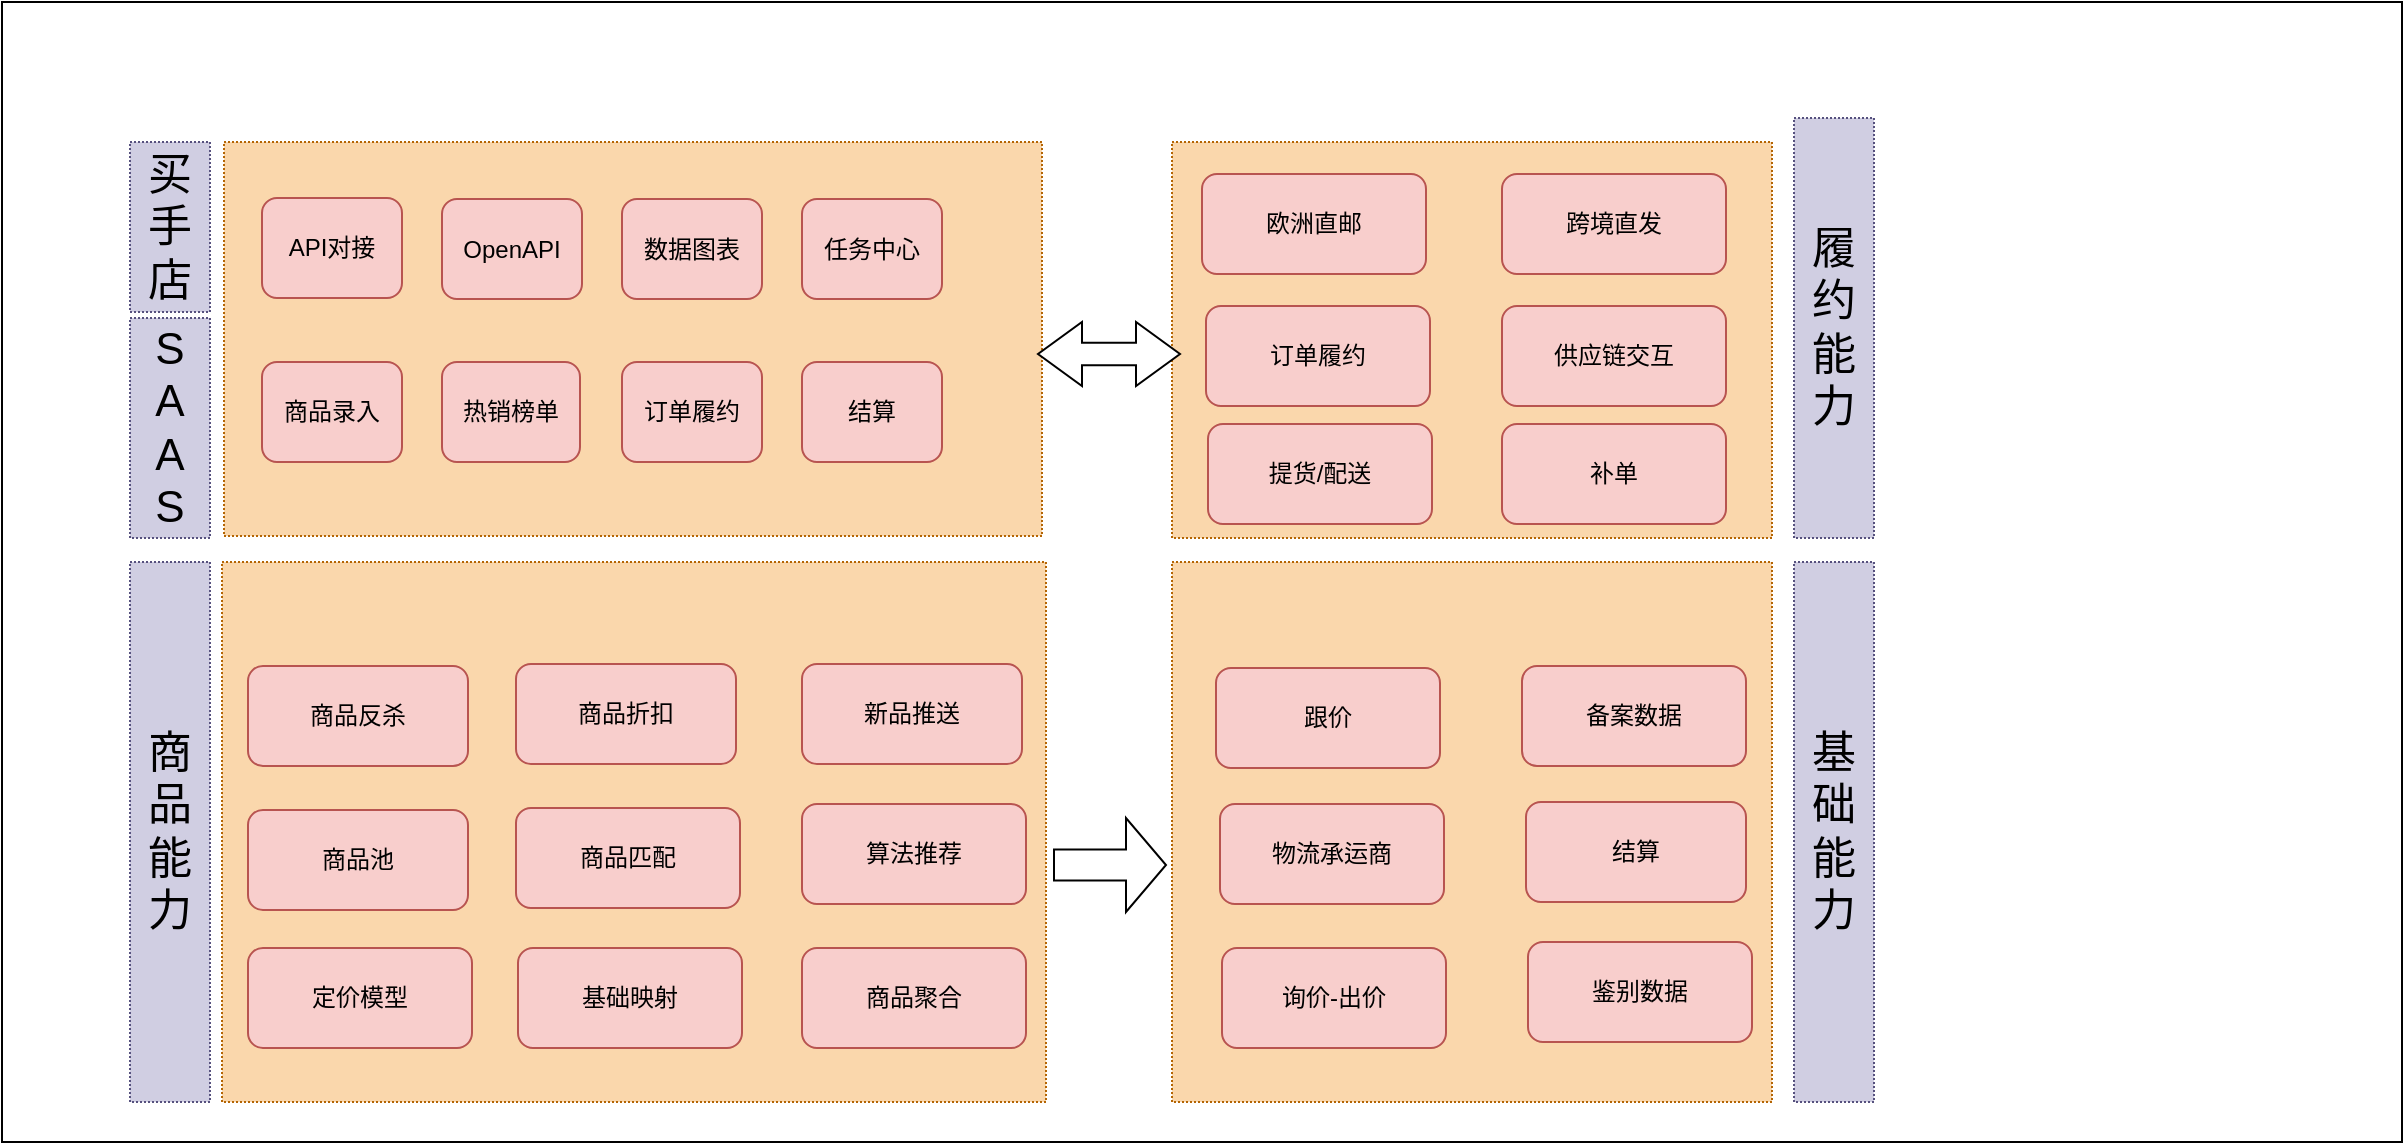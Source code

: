 <mxfile version="20.2.3" type="github">
  <diagram id="JiIC8dIBj8p-Ec_Cyu_d" name="第 1 页">
    <mxGraphModel dx="1789" dy="645" grid="1" gridSize="10" guides="1" tooltips="1" connect="1" arrows="1" fold="1" page="1" pageScale="1" pageWidth="827" pageHeight="1169" math="0" shadow="0">
      <root>
        <mxCell id="0" />
        <mxCell id="1" parent="0" />
        <mxCell id="yyr3SMdOdhXWKQ6tCNMZ-1" value="" style="rounded=0;whiteSpace=wrap;html=1;" vertex="1" parent="1">
          <mxGeometry x="-400" width="1200" height="570" as="geometry" />
        </mxCell>
        <mxCell id="yyr3SMdOdhXWKQ6tCNMZ-15" value="" style="rounded=0;whiteSpace=wrap;html=1;dashed=1;dashPattern=1 1;fillColor=#fad7ac;strokeColor=#b46504;" vertex="1" parent="1">
          <mxGeometry x="-290" y="280" width="412" height="270" as="geometry" />
        </mxCell>
        <mxCell id="yyr3SMdOdhXWKQ6tCNMZ-10" value="" style="rounded=0;whiteSpace=wrap;html=1;fillColor=#fad7ac;strokeColor=#b46504;dashed=1;dashPattern=1 1;" vertex="1" parent="1">
          <mxGeometry x="185" y="280" width="300" height="270" as="geometry" />
        </mxCell>
        <mxCell id="yyr3SMdOdhXWKQ6tCNMZ-5" value="物流承运商" style="rounded=1;whiteSpace=wrap;html=1;fillColor=#f8cecc;strokeColor=#b85450;" vertex="1" parent="1">
          <mxGeometry x="209" y="401" width="112" height="50" as="geometry" />
        </mxCell>
        <mxCell id="yyr3SMdOdhXWKQ6tCNMZ-7" value="结算" style="rounded=1;whiteSpace=wrap;html=1;fillColor=#f8cecc;strokeColor=#b85450;" vertex="1" parent="1">
          <mxGeometry x="362" y="400" width="110" height="50" as="geometry" />
        </mxCell>
        <mxCell id="yyr3SMdOdhXWKQ6tCNMZ-8" value="商品池" style="rounded=1;whiteSpace=wrap;html=1;fillColor=#f8cecc;strokeColor=#b85450;" vertex="1" parent="1">
          <mxGeometry x="-277" y="404" width="110" height="50" as="geometry" />
        </mxCell>
        <mxCell id="yyr3SMdOdhXWKQ6tCNMZ-9" value="新品推送" style="rounded=1;whiteSpace=wrap;html=1;fillColor=#f8cecc;strokeColor=#b85450;" vertex="1" parent="1">
          <mxGeometry y="331" width="110" height="50" as="geometry" />
        </mxCell>
        <mxCell id="yyr3SMdOdhXWKQ6tCNMZ-11" value="询价-出价" style="rounded=1;whiteSpace=wrap;html=1;fillColor=#f8cecc;strokeColor=#b85450;" vertex="1" parent="1">
          <mxGeometry x="210" y="473" width="112" height="50" as="geometry" />
        </mxCell>
        <mxCell id="yyr3SMdOdhXWKQ6tCNMZ-12" value="鉴别数据" style="rounded=1;whiteSpace=wrap;html=1;fillColor=#f8cecc;strokeColor=#b85450;" vertex="1" parent="1">
          <mxGeometry x="363" y="470" width="112" height="50" as="geometry" />
        </mxCell>
        <mxCell id="yyr3SMdOdhXWKQ6tCNMZ-13" value="备案数据" style="rounded=1;whiteSpace=wrap;html=1;fillColor=#f8cecc;strokeColor=#b85450;" vertex="1" parent="1">
          <mxGeometry x="360" y="332" width="112" height="50" as="geometry" />
        </mxCell>
        <mxCell id="yyr3SMdOdhXWKQ6tCNMZ-14" value="跟价" style="rounded=1;whiteSpace=wrap;html=1;fillColor=#f8cecc;strokeColor=#b85450;" vertex="1" parent="1">
          <mxGeometry x="207" y="333" width="112" height="50" as="geometry" />
        </mxCell>
        <mxCell id="yyr3SMdOdhXWKQ6tCNMZ-19" value="商品匹配" style="rounded=1;whiteSpace=wrap;html=1;fillColor=#f8cecc;strokeColor=#b85450;" vertex="1" parent="1">
          <mxGeometry x="-143" y="403" width="112" height="50" as="geometry" />
        </mxCell>
        <mxCell id="yyr3SMdOdhXWKQ6tCNMZ-20" value="定价模型" style="rounded=1;whiteSpace=wrap;html=1;fillColor=#f8cecc;strokeColor=#b85450;" vertex="1" parent="1">
          <mxGeometry x="-277" y="473" width="112" height="50" as="geometry" />
        </mxCell>
        <mxCell id="yyr3SMdOdhXWKQ6tCNMZ-21" value="基础映射" style="rounded=1;whiteSpace=wrap;html=1;fillColor=#f8cecc;strokeColor=#b85450;" vertex="1" parent="1">
          <mxGeometry x="-142" y="473" width="112" height="50" as="geometry" />
        </mxCell>
        <mxCell id="yyr3SMdOdhXWKQ6tCNMZ-22" value="算法推荐" style="rounded=1;whiteSpace=wrap;html=1;fillColor=#f8cecc;strokeColor=#b85450;" vertex="1" parent="1">
          <mxGeometry y="401" width="112" height="50" as="geometry" />
        </mxCell>
        <mxCell id="yyr3SMdOdhXWKQ6tCNMZ-23" value="商品聚合" style="rounded=1;whiteSpace=wrap;html=1;fillColor=#f8cecc;strokeColor=#b85450;" vertex="1" parent="1">
          <mxGeometry y="473" width="112" height="50" as="geometry" />
        </mxCell>
        <mxCell id="yyr3SMdOdhXWKQ6tCNMZ-26" value="商品折扣" style="rounded=1;whiteSpace=wrap;html=1;fillColor=#f8cecc;strokeColor=#b85450;" vertex="1" parent="1">
          <mxGeometry x="-143" y="331" width="110" height="50" as="geometry" />
        </mxCell>
        <mxCell id="yyr3SMdOdhXWKQ6tCNMZ-27" value="商品反杀" style="rounded=1;whiteSpace=wrap;html=1;fillColor=#f8cecc;strokeColor=#b85450;" vertex="1" parent="1">
          <mxGeometry x="-277" y="332" width="110" height="50" as="geometry" />
        </mxCell>
        <mxCell id="yyr3SMdOdhXWKQ6tCNMZ-28" value="" style="rounded=0;whiteSpace=wrap;html=1;fillColor=#fad7ac;strokeColor=#b46504;dashed=1;dashPattern=1 1;" vertex="1" parent="1">
          <mxGeometry x="185" y="70" width="300" height="198" as="geometry" />
        </mxCell>
        <mxCell id="yyr3SMdOdhXWKQ6tCNMZ-29" value="基础能力" style="text;html=1;strokeColor=#56517e;fillColor=#d0cee2;align=center;verticalAlign=middle;whiteSpace=wrap;rounded=0;dashed=1;dashPattern=1 1;fontSize=22;" vertex="1" parent="1">
          <mxGeometry x="496" y="280" width="40" height="270" as="geometry" />
        </mxCell>
        <mxCell id="yyr3SMdOdhXWKQ6tCNMZ-30" value="商品能力" style="text;html=1;strokeColor=#56517e;fillColor=#d0cee2;align=center;verticalAlign=middle;whiteSpace=wrap;rounded=0;dashed=1;dashPattern=1 1;fontSize=22;" vertex="1" parent="1">
          <mxGeometry x="-336" y="280" width="40" height="270" as="geometry" />
        </mxCell>
        <mxCell id="yyr3SMdOdhXWKQ6tCNMZ-32" value="" style="html=1;shadow=0;dashed=0;align=center;verticalAlign=middle;shape=mxgraph.arrows2.arrow;dy=0.67;dx=20;notch=0;dashPattern=1 1;fontSize=22;" vertex="1" parent="1">
          <mxGeometry x="126" y="408" width="56" height="47" as="geometry" />
        </mxCell>
        <mxCell id="yyr3SMdOdhXWKQ6tCNMZ-33" value="" style="rounded=0;whiteSpace=wrap;html=1;fillColor=#fad7ac;strokeColor=#b46504;dashed=1;dashPattern=1 1;" vertex="1" parent="1">
          <mxGeometry x="-289" y="70" width="409" height="197" as="geometry" />
        </mxCell>
        <mxCell id="yyr3SMdOdhXWKQ6tCNMZ-34" value="买手店&lt;br&gt;" style="text;html=1;strokeColor=#56517e;fillColor=#d0cee2;align=center;verticalAlign=middle;whiteSpace=wrap;rounded=0;dashed=1;dashPattern=1 1;fontSize=22;" vertex="1" parent="1">
          <mxGeometry x="-336" y="70" width="40" height="85" as="geometry" />
        </mxCell>
        <mxCell id="yyr3SMdOdhXWKQ6tCNMZ-35" value="API对接" style="rounded=1;whiteSpace=wrap;html=1;fillColor=#f8cecc;strokeColor=#b85450;" vertex="1" parent="1">
          <mxGeometry x="-270" y="98" width="70" height="50" as="geometry" />
        </mxCell>
        <mxCell id="yyr3SMdOdhXWKQ6tCNMZ-37" value="履约能力" style="text;html=1;strokeColor=#56517e;fillColor=#d0cee2;align=center;verticalAlign=middle;whiteSpace=wrap;rounded=0;dashed=1;dashPattern=1 1;fontSize=22;" vertex="1" parent="1">
          <mxGeometry x="496" y="58" width="40" height="210" as="geometry" />
        </mxCell>
        <mxCell id="yyr3SMdOdhXWKQ6tCNMZ-38" value="欧洲直邮" style="rounded=1;whiteSpace=wrap;html=1;fillColor=#f8cecc;strokeColor=#b85450;" vertex="1" parent="1">
          <mxGeometry x="200" y="86" width="112" height="50" as="geometry" />
        </mxCell>
        <mxCell id="yyr3SMdOdhXWKQ6tCNMZ-39" value="跨境直发" style="rounded=1;whiteSpace=wrap;html=1;fillColor=#f8cecc;strokeColor=#b85450;" vertex="1" parent="1">
          <mxGeometry x="350" y="86" width="112" height="50" as="geometry" />
        </mxCell>
        <mxCell id="yyr3SMdOdhXWKQ6tCNMZ-40" value="提货/配送" style="rounded=1;whiteSpace=wrap;html=1;fillColor=#f8cecc;strokeColor=#b85450;" vertex="1" parent="1">
          <mxGeometry x="203" y="211" width="112" height="50" as="geometry" />
        </mxCell>
        <mxCell id="yyr3SMdOdhXWKQ6tCNMZ-41" value="供应链交互" style="rounded=1;whiteSpace=wrap;html=1;fillColor=#f8cecc;strokeColor=#b85450;" vertex="1" parent="1">
          <mxGeometry x="350" y="152" width="112" height="50" as="geometry" />
        </mxCell>
        <mxCell id="yyr3SMdOdhXWKQ6tCNMZ-42" value="订单履约" style="rounded=1;whiteSpace=wrap;html=1;fillColor=#f8cecc;strokeColor=#b85450;" vertex="1" parent="1">
          <mxGeometry x="202" y="152" width="112" height="50" as="geometry" />
        </mxCell>
        <mxCell id="yyr3SMdOdhXWKQ6tCNMZ-44" value="S&lt;br&gt;A&lt;br&gt;A&lt;br&gt;S" style="text;html=1;strokeColor=#56517e;fillColor=#d0cee2;align=center;verticalAlign=middle;whiteSpace=wrap;rounded=0;dashed=1;dashPattern=1 1;fontSize=22;" vertex="1" parent="1">
          <mxGeometry x="-336" y="158" width="40" height="110" as="geometry" />
        </mxCell>
        <mxCell id="yyr3SMdOdhXWKQ6tCNMZ-45" value="商品录入" style="rounded=1;whiteSpace=wrap;html=1;fillColor=#f8cecc;strokeColor=#b85450;" vertex="1" parent="1">
          <mxGeometry x="-270" y="180" width="70" height="50" as="geometry" />
        </mxCell>
        <mxCell id="yyr3SMdOdhXWKQ6tCNMZ-46" value="热销榜单" style="rounded=1;whiteSpace=wrap;html=1;fillColor=#f8cecc;strokeColor=#b85450;" vertex="1" parent="1">
          <mxGeometry x="-180" y="180" width="69" height="50" as="geometry" />
        </mxCell>
        <mxCell id="yyr3SMdOdhXWKQ6tCNMZ-47" value="订单履约" style="rounded=1;whiteSpace=wrap;html=1;fillColor=#f8cecc;strokeColor=#b85450;" vertex="1" parent="1">
          <mxGeometry x="-90" y="180" width="70" height="50" as="geometry" />
        </mxCell>
        <mxCell id="yyr3SMdOdhXWKQ6tCNMZ-48" value="OpenAPI" style="rounded=1;whiteSpace=wrap;html=1;fillColor=#f8cecc;strokeColor=#b85450;" vertex="1" parent="1">
          <mxGeometry x="-180" y="98.5" width="70" height="50" as="geometry" />
        </mxCell>
        <mxCell id="yyr3SMdOdhXWKQ6tCNMZ-49" value="补单" style="rounded=1;whiteSpace=wrap;html=1;fillColor=#f8cecc;strokeColor=#b85450;" vertex="1" parent="1">
          <mxGeometry x="350" y="211" width="112" height="50" as="geometry" />
        </mxCell>
        <mxCell id="yyr3SMdOdhXWKQ6tCNMZ-50" value="结算" style="rounded=1;whiteSpace=wrap;html=1;fillColor=#f8cecc;strokeColor=#b85450;" vertex="1" parent="1">
          <mxGeometry y="180" width="70" height="50" as="geometry" />
        </mxCell>
        <mxCell id="yyr3SMdOdhXWKQ6tCNMZ-51" value="数据图表" style="rounded=1;whiteSpace=wrap;html=1;fillColor=#f8cecc;strokeColor=#b85450;" vertex="1" parent="1">
          <mxGeometry x="-90" y="98.5" width="70" height="50" as="geometry" />
        </mxCell>
        <mxCell id="yyr3SMdOdhXWKQ6tCNMZ-52" value="任务中心" style="rounded=1;whiteSpace=wrap;html=1;fillColor=#f8cecc;strokeColor=#b85450;" vertex="1" parent="1">
          <mxGeometry y="98.5" width="70" height="50" as="geometry" />
        </mxCell>
        <mxCell id="yyr3SMdOdhXWKQ6tCNMZ-55" value="" style="html=1;shadow=0;dashed=0;align=center;verticalAlign=middle;shape=mxgraph.arrows2.twoWayArrow;dy=0.65;dx=22;dashPattern=1 1;fontSize=22;fillColor=#FFFFFF;" vertex="1" parent="1">
          <mxGeometry x="118" y="160" width="71" height="32" as="geometry" />
        </mxCell>
      </root>
    </mxGraphModel>
  </diagram>
</mxfile>
